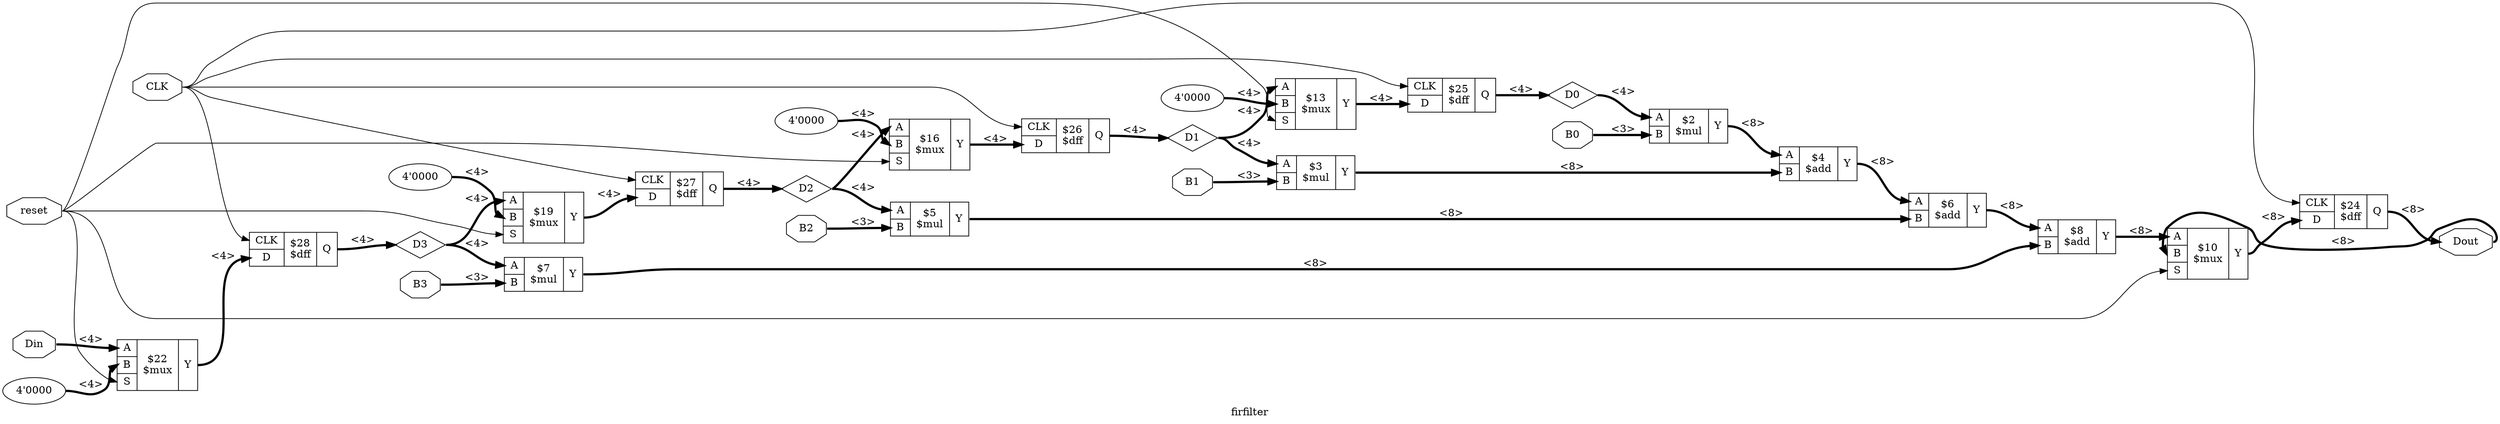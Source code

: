 digraph "firfilter" {
label="firfilter";
rankdir="LR";
remincross=true;
n14 [ shape=octagon, label="B0", color="black", fontcolor="black" ];
n15 [ shape=octagon, label="B1", color="black", fontcolor="black" ];
n16 [ shape=octagon, label="B2", color="black", fontcolor="black" ];
n17 [ shape=octagon, label="B3", color="black", fontcolor="black" ];
n18 [ shape=octagon, label="CLK", color="black", fontcolor="black" ];
n19 [ shape=diamond, label="D0", color="black", fontcolor="black" ];
n20 [ shape=diamond, label="D1", color="black", fontcolor="black" ];
n21 [ shape=diamond, label="D2", color="black", fontcolor="black" ];
n22 [ shape=diamond, label="D3", color="black", fontcolor="black" ];
n23 [ shape=octagon, label="Din", color="black", fontcolor="black" ];
n24 [ shape=octagon, label="Dout", color="black", fontcolor="black" ];
n25 [ shape=octagon, label="reset", color="black", fontcolor="black" ];
c29 [ shape=record, label="{{<p26> A|<p27> B}|$4\n$add|{<p28> Y}}" ];
c30 [ shape=record, label="{{<p26> A|<p27> B}|$6\n$add|{<p28> Y}}" ];
c31 [ shape=record, label="{{<p26> A|<p27> B}|$8\n$add|{<p28> Y}}" ];
c32 [ shape=record, label="{{<p26> A|<p27> B}|$2\n$mul|{<p28> Y}}" ];
c33 [ shape=record, label="{{<p26> A|<p27> B}|$3\n$mul|{<p28> Y}}" ];
c34 [ shape=record, label="{{<p26> A|<p27> B}|$5\n$mul|{<p28> Y}}" ];
c35 [ shape=record, label="{{<p26> A|<p27> B}|$7\n$mul|{<p28> Y}}" ];
c38 [ shape=record, label="{{<p18> CLK|<p36> D}|$24\n$dff|{<p37> Q}}" ];
c39 [ shape=record, label="{{<p18> CLK|<p36> D}|$25\n$dff|{<p37> Q}}" ];
c40 [ shape=record, label="{{<p18> CLK|<p36> D}|$26\n$dff|{<p37> Q}}" ];
c41 [ shape=record, label="{{<p18> CLK|<p36> D}|$27\n$dff|{<p37> Q}}" ];
c42 [ shape=record, label="{{<p18> CLK|<p36> D}|$28\n$dff|{<p37> Q}}" ];
c44 [ shape=record, label="{{<p26> A|<p27> B|<p43> S}|$10\n$mux|{<p28> Y}}" ];
v0 [ label="4'0000" ];
c45 [ shape=record, label="{{<p26> A|<p27> B|<p43> S}|$13\n$mux|{<p28> Y}}" ];
v1 [ label="4'0000" ];
c46 [ shape=record, label="{{<p26> A|<p27> B|<p43> S}|$16\n$mux|{<p28> Y}}" ];
v2 [ label="4'0000" ];
c47 [ shape=record, label="{{<p26> A|<p27> B|<p43> S}|$19\n$mux|{<p28> Y}}" ];
v3 [ label="4'0000" ];
c48 [ shape=record, label="{{<p26> A|<p27> B|<p43> S}|$22\n$mux|{<p28> Y}}" ];
c32:p28:e -> c29:p26:w [color="black", style="setlinewidth(3)", label="<8>"];
c33:p28:e -> c29:p27:w [color="black", style="setlinewidth(3)", label="<8>"];
c34:p28:e -> c30:p27:w [color="black", style="setlinewidth(3)", label="<8>"];
c35:p28:e -> c31:p27:w [color="black", style="setlinewidth(3)", label="<8>"];
n14:e -> c32:p27:w [color="black", style="setlinewidth(3)", label="<3>"];
n15:e -> c33:p27:w [color="black", style="setlinewidth(3)", label="<3>"];
n16:e -> c34:p27:w [color="black", style="setlinewidth(3)", label="<3>"];
n17:e -> c35:p27:w [color="black", style="setlinewidth(3)", label="<3>"];
n18:e -> c38:p18:w [color="black", label=""];
n18:e -> c39:p18:w [color="black", label=""];
n18:e -> c40:p18:w [color="black", label=""];
n18:e -> c41:p18:w [color="black", label=""];
n18:e -> c42:p18:w [color="black", label=""];
c39:p37:e -> n19:w [color="black", style="setlinewidth(3)", label="<4>"];
n19:e -> c32:p26:w [color="black", style="setlinewidth(3)", label="<4>"];
c45:p28:e -> c39:p36:w [color="black", style="setlinewidth(3)", label="<4>"];
c40:p37:e -> n20:w [color="black", style="setlinewidth(3)", label="<4>"];
n20:e -> c33:p26:w [color="black", style="setlinewidth(3)", label="<4>"];
n20:e -> c45:p26:w [color="black", style="setlinewidth(3)", label="<4>"];
c41:p37:e -> n21:w [color="black", style="setlinewidth(3)", label="<4>"];
n21:e -> c34:p26:w [color="black", style="setlinewidth(3)", label="<4>"];
n21:e -> c46:p26:w [color="black", style="setlinewidth(3)", label="<4>"];
c42:p37:e -> n22:w [color="black", style="setlinewidth(3)", label="<4>"];
n22:e -> c35:p26:w [color="black", style="setlinewidth(3)", label="<4>"];
n22:e -> c47:p26:w [color="black", style="setlinewidth(3)", label="<4>"];
n23:e -> c48:p26:w [color="black", style="setlinewidth(3)", label="<4>"];
c38:p37:e -> n24:w [color="black", style="setlinewidth(3)", label="<8>"];
n24:e -> c44:p27:w [color="black", style="setlinewidth(3)", label="<8>"];
n25:e -> c44:p43:w [color="black", label=""];
n25:e -> c45:p43:w [color="black", label=""];
n25:e -> c46:p43:w [color="black", label=""];
n25:e -> c47:p43:w [color="black", label=""];
n25:e -> c48:p43:w [color="black", label=""];
c46:p28:e -> c40:p36:w [color="black", style="setlinewidth(3)", label="<4>"];
c47:p28:e -> c41:p36:w [color="black", style="setlinewidth(3)", label="<4>"];
c48:p28:e -> c42:p36:w [color="black", style="setlinewidth(3)", label="<4>"];
c44:p28:e -> c38:p36:w [color="black", style="setlinewidth(3)", label="<8>"];
c29:p28:e -> c30:p26:w [color="black", style="setlinewidth(3)", label="<8>"];
c30:p28:e -> c31:p26:w [color="black", style="setlinewidth(3)", label="<8>"];
c31:p28:e -> c44:p26:w [color="black", style="setlinewidth(3)", label="<8>"];
v0:e -> c45:p27:w [color="black", style="setlinewidth(3)", label="<4>"];
v1:e -> c46:p27:w [color="black", style="setlinewidth(3)", label="<4>"];
v2:e -> c47:p27:w [color="black", style="setlinewidth(3)", label="<4>"];
v3:e -> c48:p27:w [color="black", style="setlinewidth(3)", label="<4>"];
}

